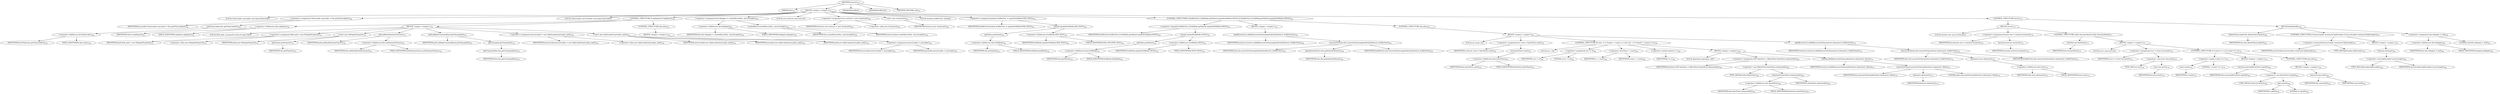 digraph "execute" {  
"1276" [label = <(METHOD,execute)<SUB>747</SUB>> ]
"82" [label = <(PARAM,this)<SUB>747</SUB>> ]
"1277" [label = <(BLOCK,&lt;empty&gt;,&lt;empty&gt;)<SUB>747</SUB>> ]
"1278" [label = <(LOCAL,ClassLoader myLoader: java.lang.ClassLoader)> ]
"1279" [label = <(&lt;operator&gt;.assignment,ClassLoader myLoader = this.getClassLoader())<SUB>748</SUB>> ]
"1280" [label = <(IDENTIFIER,myLoader,ClassLoader myLoader = this.getClassLoader())<SUB>748</SUB>> ]
"1281" [label = <(getClassLoader,this.getClassLoader())<SUB>748</SUB>> ]
"1282" [label = <(&lt;operator&gt;.fieldAccess,JUnitTask.class)<SUB>748</SUB>> ]
"1283" [label = <(IDENTIFIER,JUnitTask,this.getClassLoader())<SUB>748</SUB>> ]
"1284" [label = <(FIELD_IDENTIFIER,class,class)<SUB>748</SUB>> ]
"87" [label = <(LOCAL,ClassLoader mirrorLoader: java.lang.ClassLoader)> ]
"1285" [label = <(CONTROL_STRUCTURE,if (splitJunit),if (splitJunit))<SUB>750</SUB>> ]
"1286" [label = <(&lt;operator&gt;.fieldAccess,this.splitJunit)<SUB>750</SUB>> ]
"1287" [label = <(IDENTIFIER,this,if (splitJunit))<SUB>750</SUB>> ]
"1288" [label = <(FIELD_IDENTIFIER,splitJunit,splitJunit)<SUB>750</SUB>> ]
"1289" [label = <(BLOCK,&lt;empty&gt;,&lt;empty&gt;)<SUB>750</SUB>> ]
"84" [label = <(LOCAL,Path path: org.apache.tools.ant.types.Path)> ]
"1290" [label = <(&lt;operator&gt;.assignment,Path path = new Path(getProject()))<SUB>751</SUB>> ]
"1291" [label = <(IDENTIFIER,path,Path path = new Path(getProject()))<SUB>751</SUB>> ]
"1292" [label = <(&lt;operator&gt;.alloc,new Path(getProject()))<SUB>751</SUB>> ]
"1293" [label = <(&lt;init&gt;,new Path(getProject()))<SUB>751</SUB>> ]
"83" [label = <(IDENTIFIER,path,new Path(getProject()))<SUB>751</SUB>> ]
"1294" [label = <(getProject,getProject())<SUB>751</SUB>> ]
"81" [label = <(IDENTIFIER,this,getProject())<SUB>751</SUB>> ]
"1295" [label = <(add,add(antRuntimeClasses))<SUB>752</SUB>> ]
"1296" [label = <(IDENTIFIER,path,add(antRuntimeClasses))<SUB>752</SUB>> ]
"1297" [label = <(&lt;operator&gt;.fieldAccess,this.antRuntimeClasses)<SUB>752</SUB>> ]
"1298" [label = <(IDENTIFIER,this,add(antRuntimeClasses))<SUB>752</SUB>> ]
"1299" [label = <(FIELD_IDENTIFIER,antRuntimeClasses,antRuntimeClasses)<SUB>752</SUB>> ]
"1300" [label = <(add,add(getCommandline().getClasspath()))<SUB>753</SUB>> ]
"1301" [label = <(IDENTIFIER,path,add(getCommandline().getClasspath()))<SUB>753</SUB>> ]
"1302" [label = <(getClasspath,getClasspath())<SUB>753</SUB>> ]
"1303" [label = <(getCommandline,this.getCommandline())<SUB>753</SUB>> ]
"85" [label = <(IDENTIFIER,this,this.getCommandline())<SUB>753</SUB>> ]
"1304" [label = <(&lt;operator&gt;.assignment,mirrorLoader = new SplitLoader(myLoader, path))<SUB>754</SUB>> ]
"1305" [label = <(IDENTIFIER,mirrorLoader,mirrorLoader = new SplitLoader(myLoader, path))<SUB>754</SUB>> ]
"1306" [label = <(&lt;operator&gt;.alloc,new SplitLoader(myLoader, path))<SUB>754</SUB>> ]
"1307" [label = <(&lt;init&gt;,new SplitLoader(myLoader, path))<SUB>754</SUB>> ]
"86" [label = <(IDENTIFIER,mirrorLoader,new SplitLoader(myLoader, path))<SUB>754</SUB>> ]
"1308" [label = <(IDENTIFIER,myLoader,new SplitLoader(myLoader, path))<SUB>754</SUB>> ]
"1309" [label = <(IDENTIFIER,path,new SplitLoader(myLoader, path))<SUB>754</SUB>> ]
"1310" [label = <(CONTROL_STRUCTURE,else,else)<SUB>755</SUB>> ]
"1311" [label = <(BLOCK,&lt;empty&gt;,&lt;empty&gt;)<SUB>755</SUB>> ]
"1312" [label = <(&lt;operator&gt;.assignment,mirrorLoader = myLoader)<SUB>756</SUB>> ]
"1313" [label = <(IDENTIFIER,mirrorLoader,mirrorLoader = myLoader)<SUB>756</SUB>> ]
"1314" [label = <(IDENTIFIER,myLoader,mirrorLoader = myLoader)<SUB>756</SUB>> ]
"1315" [label = <(&lt;operator&gt;.assignment,this.delegate = createMirror(this, mirrorLoader))<SUB>758</SUB>> ]
"1316" [label = <(&lt;operator&gt;.fieldAccess,this.delegate)<SUB>758</SUB>> ]
"1317" [label = <(IDENTIFIER,this,this.delegate = createMirror(this, mirrorLoader))<SUB>758</SUB>> ]
"1318" [label = <(FIELD_IDENTIFIER,delegate,delegate)<SUB>758</SUB>> ]
"1319" [label = <(createMirror,createMirror(this, mirrorLoader))<SUB>758</SUB>> ]
"88" [label = <(IDENTIFIER,this,createMirror(this, mirrorLoader))<SUB>758</SUB>> ]
"1320" [label = <(IDENTIFIER,mirrorLoader,createMirror(this, mirrorLoader))<SUB>758</SUB>> ]
"90" [label = <(LOCAL,List testLists: java.util.List)> ]
"1321" [label = <(&lt;operator&gt;.assignment,List testLists = new ArrayList())<SUB>760</SUB>> ]
"1322" [label = <(IDENTIFIER,testLists,List testLists = new ArrayList())<SUB>760</SUB>> ]
"1323" [label = <(&lt;operator&gt;.alloc,new ArrayList())<SUB>760</SUB>> ]
"1324" [label = <(&lt;init&gt;,new ArrayList())<SUB>760</SUB>> ]
"89" [label = <(IDENTIFIER,testLists,new ArrayList())<SUB>760</SUB>> ]
"1325" [label = <(LOCAL,boolean forkPerTest: boolean)> ]
"1326" [label = <(&lt;operator&gt;.assignment,boolean forkPerTest = equals(ForkMode.PER_TEST))<SUB>762</SUB>> ]
"1327" [label = <(IDENTIFIER,forkPerTest,boolean forkPerTest = equals(ForkMode.PER_TEST))<SUB>762</SUB>> ]
"1328" [label = <(equals,equals(ForkMode.PER_TEST))<SUB>762</SUB>> ]
"1329" [label = <(getValue,getValue())<SUB>762</SUB>> ]
"1330" [label = <(&lt;operator&gt;.fieldAccess,this.forkMode)<SUB>762</SUB>> ]
"1331" [label = <(IDENTIFIER,this,getValue())<SUB>762</SUB>> ]
"1332" [label = <(FIELD_IDENTIFIER,forkMode,forkMode)<SUB>762</SUB>> ]
"1333" [label = <(&lt;operator&gt;.fieldAccess,ForkMode.PER_TEST)<SUB>762</SUB>> ]
"1334" [label = <(IDENTIFIER,ForkMode,equals(ForkMode.PER_TEST))<SUB>762</SUB>> ]
"1335" [label = <(FIELD_IDENTIFIER,PER_TEST,PER_TEST)<SUB>762</SUB>> ]
"1336" [label = <(CONTROL_STRUCTURE,if (forkPerTest || forkMode.getValue().equals(ForkMode.ONCE)),if (forkPerTest || forkMode.getValue().equals(ForkMode.ONCE)))<SUB>763</SUB>> ]
"1337" [label = <(&lt;operator&gt;.logicalOr,forkPerTest || forkMode.getValue().equals(ForkMode.ONCE))<SUB>763</SUB>> ]
"1338" [label = <(IDENTIFIER,forkPerTest,forkPerTest || forkMode.getValue().equals(ForkMode.ONCE))<SUB>763</SUB>> ]
"1339" [label = <(equals,equals(ForkMode.ONCE))<SUB>763</SUB>> ]
"1340" [label = <(getValue,getValue())<SUB>763</SUB>> ]
"1341" [label = <(&lt;operator&gt;.fieldAccess,this.forkMode)<SUB>763</SUB>> ]
"1342" [label = <(IDENTIFIER,this,getValue())<SUB>763</SUB>> ]
"1343" [label = <(FIELD_IDENTIFIER,forkMode,forkMode)<SUB>763</SUB>> ]
"1344" [label = <(&lt;operator&gt;.fieldAccess,ForkMode.ONCE)<SUB>763</SUB>> ]
"1345" [label = <(IDENTIFIER,ForkMode,equals(ForkMode.ONCE))<SUB>763</SUB>> ]
"1346" [label = <(FIELD_IDENTIFIER,ONCE,ONCE)<SUB>763</SUB>> ]
"1347" [label = <(BLOCK,&lt;empty&gt;,&lt;empty&gt;)<SUB>763</SUB>> ]
"1348" [label = <(addAll,testLists.addAll(executeOrQueue(getIndividualTests(), forkPerTest)))<SUB>764</SUB>> ]
"1349" [label = <(IDENTIFIER,testLists,testLists.addAll(executeOrQueue(getIndividualTests(), forkPerTest)))<SUB>764</SUB>> ]
"1350" [label = <(executeOrQueue,this.executeOrQueue(getIndividualTests(), forkPerTest))<SUB>764</SUB>> ]
"92" [label = <(IDENTIFIER,this,this.executeOrQueue(getIndividualTests(), forkPerTest))<SUB>764</SUB>> ]
"1351" [label = <(getIndividualTests,this.getIndividualTests())<SUB>764</SUB>> ]
"91" [label = <(IDENTIFIER,this,this.getIndividualTests())<SUB>764</SUB>> ]
"1352" [label = <(IDENTIFIER,forkPerTest,this.executeOrQueue(getIndividualTests(), forkPerTest))<SUB>765</SUB>> ]
"1353" [label = <(CONTROL_STRUCTURE,else,else)<SUB>766</SUB>> ]
"1354" [label = <(BLOCK,&lt;empty&gt;,&lt;empty&gt;)<SUB>766</SUB>> ]
"1355" [label = <(LOCAL,int count: int)> ]
"1356" [label = <(&lt;operator&gt;.assignment,int count = batchTests.size())<SUB>767</SUB>> ]
"1357" [label = <(IDENTIFIER,count,int count = batchTests.size())<SUB>767</SUB>> ]
"1358" [label = <(size,batchTests.size())<SUB>767</SUB>> ]
"1359" [label = <(&lt;operator&gt;.fieldAccess,this.batchTests)<SUB>767</SUB>> ]
"1360" [label = <(IDENTIFIER,this,batchTests.size())<SUB>767</SUB>> ]
"1361" [label = <(FIELD_IDENTIFIER,batchTests,batchTests)<SUB>767</SUB>> ]
"1362" [label = <(CONTROL_STRUCTURE,for (int i = 0; Some(i &lt; count); i++),for (int i = 0; Some(i &lt; count); i++))<SUB>768</SUB>> ]
"1363" [label = <(LOCAL,int i: int)> ]
"1364" [label = <(&lt;operator&gt;.assignment,int i = 0)<SUB>768</SUB>> ]
"1365" [label = <(IDENTIFIER,i,int i = 0)<SUB>768</SUB>> ]
"1366" [label = <(LITERAL,0,int i = 0)<SUB>768</SUB>> ]
"1367" [label = <(&lt;operator&gt;.lessThan,i &lt; count)<SUB>768</SUB>> ]
"1368" [label = <(IDENTIFIER,i,i &lt; count)<SUB>768</SUB>> ]
"1369" [label = <(IDENTIFIER,count,i &lt; count)<SUB>768</SUB>> ]
"1370" [label = <(&lt;operator&gt;.postIncrement,i++)<SUB>768</SUB>> ]
"1371" [label = <(IDENTIFIER,i,i++)<SUB>768</SUB>> ]
"1372" [label = <(BLOCK,&lt;empty&gt;,&lt;empty&gt;)<SUB>768</SUB>> ]
"1373" [label = <(LOCAL,BatchTest batchtest: ANY)> ]
"1374" [label = <(&lt;operator&gt;.assignment,ANY batchtest = (BatchTest) batchTests.elementAt(i))<SUB>769</SUB>> ]
"1375" [label = <(IDENTIFIER,batchtest,ANY batchtest = (BatchTest) batchTests.elementAt(i))<SUB>769</SUB>> ]
"1376" [label = <(&lt;operator&gt;.cast,(BatchTest) batchTests.elementAt(i))<SUB>769</SUB>> ]
"1377" [label = <(TYPE_REF,BatchTest,BatchTest)<SUB>769</SUB>> ]
"1378" [label = <(elementAt,batchTests.elementAt(i))<SUB>769</SUB>> ]
"1379" [label = <(&lt;operator&gt;.fieldAccess,this.batchTests)<SUB>769</SUB>> ]
"1380" [label = <(IDENTIFIER,this,batchTests.elementAt(i))<SUB>769</SUB>> ]
"1381" [label = <(FIELD_IDENTIFIER,batchTests,batchTests)<SUB>769</SUB>> ]
"1382" [label = <(IDENTIFIER,i,batchTests.elementAt(i))<SUB>769</SUB>> ]
"1383" [label = <(addAll,addAll(executeOrQueue(batchtest.elements(), false)))<SUB>770</SUB>> ]
"1384" [label = <(IDENTIFIER,testLists,addAll(executeOrQueue(batchtest.elements(), false)))<SUB>770</SUB>> ]
"1385" [label = <(executeOrQueue,executeOrQueue(batchtest.elements(), false))<SUB>770</SUB>> ]
"93" [label = <(IDENTIFIER,this,executeOrQueue(batchtest.elements(), false))<SUB>770</SUB>> ]
"1386" [label = <(elements,elements())<SUB>770</SUB>> ]
"1387" [label = <(IDENTIFIER,batchtest,elements())<SUB>770</SUB>> ]
"1388" [label = <(LITERAL,false,executeOrQueue(batchtest.elements(), false))<SUB>770</SUB>> ]
"1389" [label = <(addAll,testLists.addAll(executeOrQueue(tests.elements(), forkPerTest)))<SUB>772</SUB>> ]
"1390" [label = <(IDENTIFIER,testLists,testLists.addAll(executeOrQueue(tests.elements(), forkPerTest)))<SUB>772</SUB>> ]
"1391" [label = <(executeOrQueue,this.executeOrQueue(tests.elements(), forkPerTest))<SUB>772</SUB>> ]
"94" [label = <(IDENTIFIER,this,this.executeOrQueue(tests.elements(), forkPerTest))<SUB>772</SUB>> ]
"1392" [label = <(elements,tests.elements())<SUB>772</SUB>> ]
"1393" [label = <(&lt;operator&gt;.fieldAccess,this.tests)<SUB>772</SUB>> ]
"1394" [label = <(IDENTIFIER,this,tests.elements())<SUB>772</SUB>> ]
"1395" [label = <(FIELD_IDENTIFIER,tests,tests)<SUB>772</SUB>> ]
"1396" [label = <(IDENTIFIER,forkPerTest,this.executeOrQueue(tests.elements(), forkPerTest))<SUB>772</SUB>> ]
"1397" [label = <(CONTROL_STRUCTURE,try,try)<SUB>775</SUB>> ]
"1398" [label = <(BLOCK,try,try)<SUB>775</SUB>> ]
"1399" [label = <(LOCAL,Iterator iter: java.util.Iterator)> ]
"1400" [label = <(&lt;operator&gt;.assignment,Iterator iter = testLists.iterator())<SUB>776</SUB>> ]
"1401" [label = <(IDENTIFIER,iter,Iterator iter = testLists.iterator())<SUB>776</SUB>> ]
"1402" [label = <(iterator,testLists.iterator())<SUB>776</SUB>> ]
"1403" [label = <(IDENTIFIER,testLists,testLists.iterator())<SUB>776</SUB>> ]
"1404" [label = <(CONTROL_STRUCTURE,while (iter.hasNext()),while (iter.hasNext()))<SUB>777</SUB>> ]
"1405" [label = <(hasNext,iter.hasNext())<SUB>777</SUB>> ]
"1406" [label = <(IDENTIFIER,iter,iter.hasNext())<SUB>777</SUB>> ]
"1407" [label = <(BLOCK,&lt;empty&gt;,&lt;empty&gt;)<SUB>777</SUB>> ]
"1408" [label = <(LOCAL,List l: java.util.List)> ]
"1409" [label = <(&lt;operator&gt;.assignment,List l = (List) iter.next())<SUB>778</SUB>> ]
"1410" [label = <(IDENTIFIER,l,List l = (List) iter.next())<SUB>778</SUB>> ]
"1411" [label = <(&lt;operator&gt;.cast,(List) iter.next())<SUB>778</SUB>> ]
"1412" [label = <(TYPE_REF,List,List)<SUB>778</SUB>> ]
"1413" [label = <(next,iter.next())<SUB>778</SUB>> ]
"1414" [label = <(IDENTIFIER,iter,iter.next())<SUB>778</SUB>> ]
"1415" [label = <(CONTROL_STRUCTURE,if (l.size() == 1),if (l.size() == 1))<SUB>779</SUB>> ]
"1416" [label = <(&lt;operator&gt;.equals,l.size() == 1)<SUB>779</SUB>> ]
"1417" [label = <(size,l.size())<SUB>779</SUB>> ]
"1418" [label = <(IDENTIFIER,l,l.size())<SUB>779</SUB>> ]
"1419" [label = <(LITERAL,1,l.size() == 1)<SUB>779</SUB>> ]
"1420" [label = <(BLOCK,&lt;empty&gt;,&lt;empty&gt;)<SUB>779</SUB>> ]
"1421" [label = <(execute,execute((JUnitTest) l.get(0)))<SUB>780</SUB>> ]
"95" [label = <(IDENTIFIER,this,execute((JUnitTest) l.get(0)))<SUB>780</SUB>> ]
"1422" [label = <(&lt;operator&gt;.cast,(JUnitTest) l.get(0))<SUB>780</SUB>> ]
"1423" [label = <(TYPE_REF,JUnitTest,JUnitTest)<SUB>780</SUB>> ]
"1424" [label = <(get,l.get(0))<SUB>780</SUB>> ]
"1425" [label = <(IDENTIFIER,l,l.get(0))<SUB>780</SUB>> ]
"1426" [label = <(LITERAL,0,l.get(0))<SUB>780</SUB>> ]
"1427" [label = <(CONTROL_STRUCTURE,else,else)<SUB>781</SUB>> ]
"1428" [label = <(BLOCK,&lt;empty&gt;,&lt;empty&gt;)<SUB>781</SUB>> ]
"1429" [label = <(execute,execute(l))<SUB>782</SUB>> ]
"96" [label = <(IDENTIFIER,this,execute(l))<SUB>782</SUB>> ]
"1430" [label = <(IDENTIFIER,l,execute(l))<SUB>782</SUB>> ]
"1431" [label = <(BLOCK,finally,finally)<SUB>785</SUB>> ]
"1432" [label = <(deleteClassLoader,this.deleteClassLoader())<SUB>786</SUB>> ]
"97" [label = <(IDENTIFIER,this,this.deleteClassLoader())<SUB>786</SUB>> ]
"1433" [label = <(CONTROL_STRUCTURE,if (mirrorLoader instanceof SplitLoader),if (mirrorLoader instanceof SplitLoader))<SUB>787</SUB>> ]
"1434" [label = <(&lt;operator&gt;.instanceOf,mirrorLoader instanceof SplitLoader)<SUB>787</SUB>> ]
"1435" [label = <(IDENTIFIER,mirrorLoader,mirrorLoader instanceof SplitLoader)<SUB>787</SUB>> ]
"1436" [label = <(TYPE_REF,SplitLoader,SplitLoader)<SUB>787</SUB>> ]
"1437" [label = <(BLOCK,&lt;empty&gt;,&lt;empty&gt;)<SUB>787</SUB>> ]
"1438" [label = <(cleanup,cleanup())<SUB>788</SUB>> ]
"1439" [label = <(&lt;operator&gt;.cast,(SplitLoader) mirrorLoader)<SUB>788</SUB>> ]
"1440" [label = <(TYPE_REF,SplitLoader,SplitLoader)<SUB>788</SUB>> ]
"1441" [label = <(IDENTIFIER,mirrorLoader,(SplitLoader) mirrorLoader)<SUB>788</SUB>> ]
"1442" [label = <(&lt;operator&gt;.assignment,this.delegate = null)<SUB>790</SUB>> ]
"1443" [label = <(&lt;operator&gt;.fieldAccess,this.delegate)<SUB>790</SUB>> ]
"1444" [label = <(IDENTIFIER,this,this.delegate = null)<SUB>790</SUB>> ]
"1445" [label = <(FIELD_IDENTIFIER,delegate,delegate)<SUB>790</SUB>> ]
"1446" [label = <(LITERAL,null,this.delegate = null)<SUB>790</SUB>> ]
"1447" [label = <(MODIFIER,PUBLIC)> ]
"1448" [label = <(MODIFIER,VIRTUAL)> ]
"1449" [label = <(METHOD_RETURN,void)<SUB>747</SUB>> ]
  "1276" -> "82" 
  "1276" -> "1277" 
  "1276" -> "1447" 
  "1276" -> "1448" 
  "1276" -> "1449" 
  "1277" -> "1278" 
  "1277" -> "1279" 
  "1277" -> "87" 
  "1277" -> "1285" 
  "1277" -> "1315" 
  "1277" -> "90" 
  "1277" -> "1321" 
  "1277" -> "1324" 
  "1277" -> "1325" 
  "1277" -> "1326" 
  "1277" -> "1336" 
  "1277" -> "1397" 
  "1279" -> "1280" 
  "1279" -> "1281" 
  "1281" -> "1282" 
  "1282" -> "1283" 
  "1282" -> "1284" 
  "1285" -> "1286" 
  "1285" -> "1289" 
  "1285" -> "1310" 
  "1286" -> "1287" 
  "1286" -> "1288" 
  "1289" -> "84" 
  "1289" -> "1290" 
  "1289" -> "1293" 
  "1289" -> "1295" 
  "1289" -> "1300" 
  "1289" -> "1304" 
  "1289" -> "1307" 
  "1290" -> "1291" 
  "1290" -> "1292" 
  "1293" -> "83" 
  "1293" -> "1294" 
  "1294" -> "81" 
  "1295" -> "1296" 
  "1295" -> "1297" 
  "1297" -> "1298" 
  "1297" -> "1299" 
  "1300" -> "1301" 
  "1300" -> "1302" 
  "1302" -> "1303" 
  "1303" -> "85" 
  "1304" -> "1305" 
  "1304" -> "1306" 
  "1307" -> "86" 
  "1307" -> "1308" 
  "1307" -> "1309" 
  "1310" -> "1311" 
  "1311" -> "1312" 
  "1312" -> "1313" 
  "1312" -> "1314" 
  "1315" -> "1316" 
  "1315" -> "1319" 
  "1316" -> "1317" 
  "1316" -> "1318" 
  "1319" -> "88" 
  "1319" -> "1320" 
  "1321" -> "1322" 
  "1321" -> "1323" 
  "1324" -> "89" 
  "1326" -> "1327" 
  "1326" -> "1328" 
  "1328" -> "1329" 
  "1328" -> "1333" 
  "1329" -> "1330" 
  "1330" -> "1331" 
  "1330" -> "1332" 
  "1333" -> "1334" 
  "1333" -> "1335" 
  "1336" -> "1337" 
  "1336" -> "1347" 
  "1336" -> "1353" 
  "1337" -> "1338" 
  "1337" -> "1339" 
  "1339" -> "1340" 
  "1339" -> "1344" 
  "1340" -> "1341" 
  "1341" -> "1342" 
  "1341" -> "1343" 
  "1344" -> "1345" 
  "1344" -> "1346" 
  "1347" -> "1348" 
  "1348" -> "1349" 
  "1348" -> "1350" 
  "1350" -> "92" 
  "1350" -> "1351" 
  "1350" -> "1352" 
  "1351" -> "91" 
  "1353" -> "1354" 
  "1354" -> "1355" 
  "1354" -> "1356" 
  "1354" -> "1362" 
  "1354" -> "1389" 
  "1356" -> "1357" 
  "1356" -> "1358" 
  "1358" -> "1359" 
  "1359" -> "1360" 
  "1359" -> "1361" 
  "1362" -> "1363" 
  "1362" -> "1364" 
  "1362" -> "1367" 
  "1362" -> "1370" 
  "1362" -> "1372" 
  "1364" -> "1365" 
  "1364" -> "1366" 
  "1367" -> "1368" 
  "1367" -> "1369" 
  "1370" -> "1371" 
  "1372" -> "1373" 
  "1372" -> "1374" 
  "1372" -> "1383" 
  "1374" -> "1375" 
  "1374" -> "1376" 
  "1376" -> "1377" 
  "1376" -> "1378" 
  "1378" -> "1379" 
  "1378" -> "1382" 
  "1379" -> "1380" 
  "1379" -> "1381" 
  "1383" -> "1384" 
  "1383" -> "1385" 
  "1385" -> "93" 
  "1385" -> "1386" 
  "1385" -> "1388" 
  "1386" -> "1387" 
  "1389" -> "1390" 
  "1389" -> "1391" 
  "1391" -> "94" 
  "1391" -> "1392" 
  "1391" -> "1396" 
  "1392" -> "1393" 
  "1393" -> "1394" 
  "1393" -> "1395" 
  "1397" -> "1398" 
  "1397" -> "1431" 
  "1398" -> "1399" 
  "1398" -> "1400" 
  "1398" -> "1404" 
  "1400" -> "1401" 
  "1400" -> "1402" 
  "1402" -> "1403" 
  "1404" -> "1405" 
  "1404" -> "1407" 
  "1405" -> "1406" 
  "1407" -> "1408" 
  "1407" -> "1409" 
  "1407" -> "1415" 
  "1409" -> "1410" 
  "1409" -> "1411" 
  "1411" -> "1412" 
  "1411" -> "1413" 
  "1413" -> "1414" 
  "1415" -> "1416" 
  "1415" -> "1420" 
  "1415" -> "1427" 
  "1416" -> "1417" 
  "1416" -> "1419" 
  "1417" -> "1418" 
  "1420" -> "1421" 
  "1421" -> "95" 
  "1421" -> "1422" 
  "1422" -> "1423" 
  "1422" -> "1424" 
  "1424" -> "1425" 
  "1424" -> "1426" 
  "1427" -> "1428" 
  "1428" -> "1429" 
  "1429" -> "96" 
  "1429" -> "1430" 
  "1431" -> "1432" 
  "1431" -> "1433" 
  "1431" -> "1442" 
  "1432" -> "97" 
  "1433" -> "1434" 
  "1433" -> "1437" 
  "1434" -> "1435" 
  "1434" -> "1436" 
  "1437" -> "1438" 
  "1438" -> "1439" 
  "1439" -> "1440" 
  "1439" -> "1441" 
  "1442" -> "1443" 
  "1442" -> "1446" 
  "1443" -> "1444" 
  "1443" -> "1445" 
}
